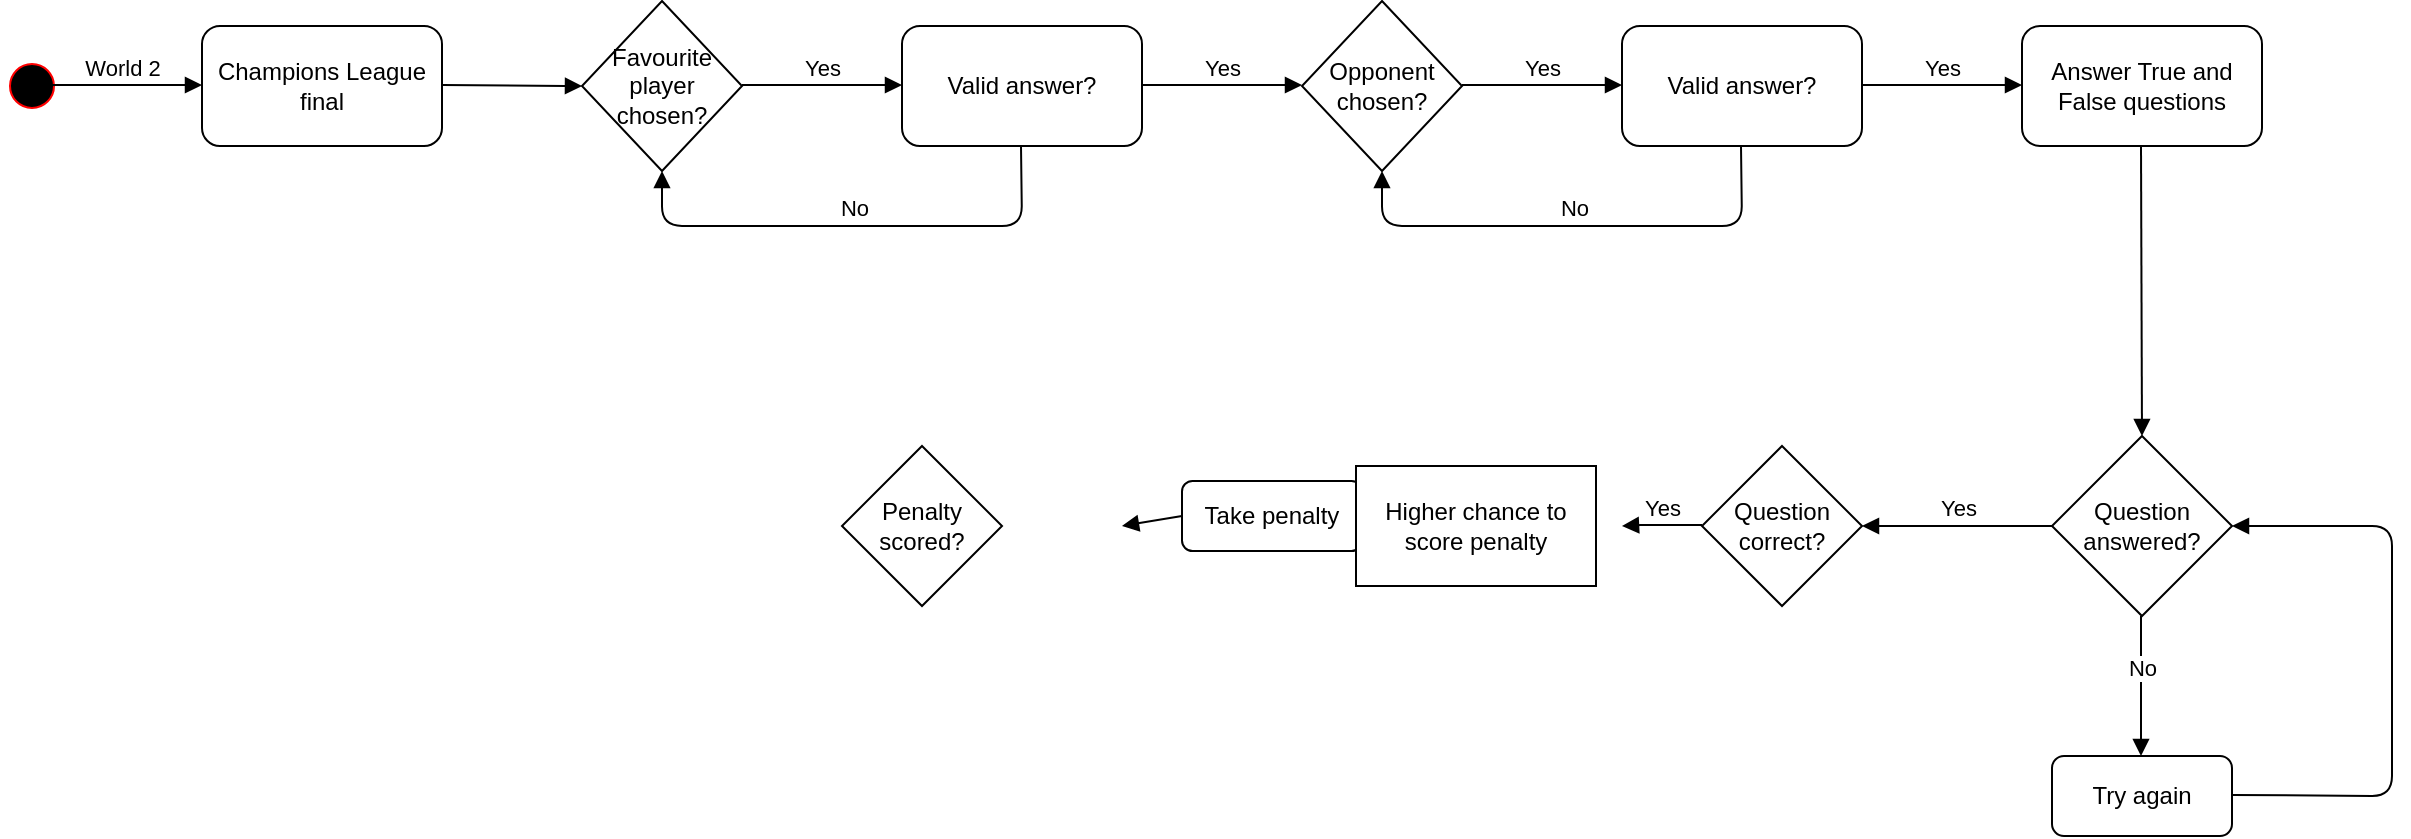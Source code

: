 <mxfile version="14.4.3" type="github"><diagram id="8luDifJgrYdAkf5meUPo" name="Page-1"><mxGraphModel dx="868" dy="450" grid="1" gridSize="10" guides="1" tooltips="1" connect="1" arrows="1" fold="1" page="1" pageScale="1" pageWidth="827" pageHeight="1169" math="0" shadow="0"><root><mxCell id="0"/><mxCell id="1" parent="0"/><mxCell id="8uMzrMITy1PKo86j0_5z-1" value="" style="ellipse;html=1;shape=startState;fillColor=#000000;strokeColor=#ff0000;" vertex="1" parent="1"><mxGeometry x="30" y="80" width="30" height="30" as="geometry"/></mxCell><mxCell id="8uMzrMITy1PKo86j0_5z-6" value="World 2" style="html=1;verticalAlign=bottom;endArrow=block;" edge="1" parent="1"><mxGeometry width="80" relative="1" as="geometry"><mxPoint x="50" y="94.5" as="sourcePoint"/><mxPoint x="130" y="94.5" as="targetPoint"/></mxGeometry></mxCell><mxCell id="8uMzrMITy1PKo86j0_5z-7" value="Champions League final" style="rounded=1;whiteSpace=wrap;html=1;" vertex="1" parent="1"><mxGeometry x="130" y="65" width="120" height="60" as="geometry"/></mxCell><mxCell id="8uMzrMITy1PKo86j0_5z-9" value="Favourite player chosen?" style="rhombus;whiteSpace=wrap;html=1;" vertex="1" parent="1"><mxGeometry x="320" y="52.5" width="80" height="85" as="geometry"/></mxCell><mxCell id="8uMzrMITy1PKo86j0_5z-11" value="" style="html=1;verticalAlign=bottom;endArrow=block;" edge="1" parent="1"><mxGeometry width="80" relative="1" as="geometry"><mxPoint x="250" y="94.5" as="sourcePoint"/><mxPoint x="320" y="95" as="targetPoint"/></mxGeometry></mxCell><mxCell id="8uMzrMITy1PKo86j0_5z-12" value="Yes" style="html=1;verticalAlign=bottom;endArrow=block;" edge="1" parent="1"><mxGeometry width="80" relative="1" as="geometry"><mxPoint x="400" y="94.5" as="sourcePoint"/><mxPoint x="480" y="94.5" as="targetPoint"/></mxGeometry></mxCell><mxCell id="8uMzrMITy1PKo86j0_5z-13" value="Valid answer?" style="rounded=1;whiteSpace=wrap;html=1;" vertex="1" parent="1"><mxGeometry x="480" y="65" width="120" height="60" as="geometry"/></mxCell><mxCell id="8uMzrMITy1PKo86j0_5z-14" value="No" style="html=1;verticalAlign=bottom;endArrow=block;entryX=0.5;entryY=1;entryDx=0;entryDy=0;" edge="1" parent="1" target="8uMzrMITy1PKo86j0_5z-9"><mxGeometry width="80" relative="1" as="geometry"><mxPoint x="539.5" y="125" as="sourcePoint"/><mxPoint x="360" y="165" as="targetPoint"/><Array as="points"><mxPoint x="540" y="165"/><mxPoint x="360" y="165"/></Array></mxGeometry></mxCell><mxCell id="8uMzrMITy1PKo86j0_5z-15" value="Yes" style="html=1;verticalAlign=bottom;endArrow=block;" edge="1" parent="1"><mxGeometry width="80" relative="1" as="geometry"><mxPoint x="600" y="94.5" as="sourcePoint"/><mxPoint x="680" y="94.5" as="targetPoint"/></mxGeometry></mxCell><mxCell id="8uMzrMITy1PKo86j0_5z-16" value="Opponent chosen?" style="rhombus;whiteSpace=wrap;html=1;" vertex="1" parent="1"><mxGeometry x="680" y="52.5" width="80" height="85" as="geometry"/></mxCell><mxCell id="8uMzrMITy1PKo86j0_5z-17" value="Yes" style="html=1;verticalAlign=bottom;endArrow=block;" edge="1" parent="1"><mxGeometry width="80" relative="1" as="geometry"><mxPoint x="760" y="94.5" as="sourcePoint"/><mxPoint x="840" y="94.5" as="targetPoint"/></mxGeometry></mxCell><mxCell id="8uMzrMITy1PKo86j0_5z-18" value="Valid answer?" style="rounded=1;whiteSpace=wrap;html=1;" vertex="1" parent="1"><mxGeometry x="840" y="65" width="120" height="60" as="geometry"/></mxCell><mxCell id="8uMzrMITy1PKo86j0_5z-19" value="No" style="html=1;verticalAlign=bottom;endArrow=block;entryX=0.5;entryY=1;entryDx=0;entryDy=0;" edge="1" target="8uMzrMITy1PKo86j0_5z-16" parent="1"><mxGeometry width="80" relative="1" as="geometry"><mxPoint x="899.5" y="125" as="sourcePoint"/><mxPoint x="720" y="165" as="targetPoint"/><Array as="points"><mxPoint x="900" y="165"/><mxPoint x="720" y="165"/></Array></mxGeometry></mxCell><mxCell id="8uMzrMITy1PKo86j0_5z-20" value="Yes" style="html=1;verticalAlign=bottom;endArrow=block;" edge="1" parent="1"><mxGeometry width="80" relative="1" as="geometry"><mxPoint x="960" y="94.5" as="sourcePoint"/><mxPoint x="1040" y="94.5" as="targetPoint"/></mxGeometry></mxCell><mxCell id="8uMzrMITy1PKo86j0_5z-21" value="Answer True and False questions" style="rounded=1;whiteSpace=wrap;html=1;" vertex="1" parent="1"><mxGeometry x="1040" y="65" width="120" height="60" as="geometry"/></mxCell><mxCell id="8uMzrMITy1PKo86j0_5z-23" value="" style="html=1;verticalAlign=bottom;endArrow=block;entryX=0.5;entryY=0;entryDx=0;entryDy=0;" edge="1" parent="1" target="8uMzrMITy1PKo86j0_5z-24"><mxGeometry width="80" relative="1" as="geometry"><mxPoint x="1099.5" y="125" as="sourcePoint"/><mxPoint x="1100" y="240" as="targetPoint"/></mxGeometry></mxCell><mxCell id="8uMzrMITy1PKo86j0_5z-24" value="Question answered?" style="rhombus;whiteSpace=wrap;html=1;" vertex="1" parent="1"><mxGeometry x="1055" y="270" width="90" height="90" as="geometry"/></mxCell><mxCell id="8uMzrMITy1PKo86j0_5z-25" value="No" style="html=1;verticalAlign=bottom;endArrow=block;" edge="1" parent="1"><mxGeometry width="80" relative="1" as="geometry"><mxPoint x="1099.5" y="360" as="sourcePoint"/><mxPoint x="1099.5" y="430" as="targetPoint"/></mxGeometry></mxCell><mxCell id="8uMzrMITy1PKo86j0_5z-26" value="Try again" style="rounded=1;whiteSpace=wrap;html=1;" vertex="1" parent="1"><mxGeometry x="1055" y="430" width="90" height="40" as="geometry"/></mxCell><mxCell id="8uMzrMITy1PKo86j0_5z-27" value="" style="html=1;verticalAlign=bottom;endArrow=block;entryX=1;entryY=0.5;entryDx=0;entryDy=0;" edge="1" parent="1" target="8uMzrMITy1PKo86j0_5z-24"><mxGeometry width="80" relative="1" as="geometry"><mxPoint x="1145" y="449.5" as="sourcePoint"/><mxPoint x="1150" y="360" as="targetPoint"/><Array as="points"><mxPoint x="1225" y="450"/><mxPoint x="1225" y="315"/></Array></mxGeometry></mxCell><mxCell id="8uMzrMITy1PKo86j0_5z-28" value="Yes" style="html=1;verticalAlign=bottom;endArrow=block;exitX=0;exitY=0.5;exitDx=0;exitDy=0;" edge="1" parent="1" source="8uMzrMITy1PKo86j0_5z-24"><mxGeometry width="80" relative="1" as="geometry"><mxPoint x="950" y="310" as="sourcePoint"/><mxPoint x="960" y="315" as="targetPoint"/></mxGeometry></mxCell><mxCell id="8uMzrMITy1PKo86j0_5z-29" value="Question correct?" style="rhombus;whiteSpace=wrap;html=1;" vertex="1" parent="1"><mxGeometry x="880" y="275" width="80" height="80" as="geometry"/></mxCell><mxCell id="8uMzrMITy1PKo86j0_5z-30" value="Penalty scored?" style="rhombus;whiteSpace=wrap;html=1;" vertex="1" parent="1"><mxGeometry x="450" y="275" width="80" height="80" as="geometry"/></mxCell><mxCell id="8uMzrMITy1PKo86j0_5z-32" value="Take penalty" style="rounded=1;whiteSpace=wrap;html=1;" vertex="1" parent="1"><mxGeometry x="620" y="292.5" width="90" height="35" as="geometry"/></mxCell><mxCell id="8uMzrMITy1PKo86j0_5z-33" value="" style="html=1;verticalAlign=bottom;endArrow=block;exitX=0;exitY=0.5;exitDx=0;exitDy=0;" edge="1" parent="1" source="8uMzrMITy1PKo86j0_5z-32"><mxGeometry x="-0.429" y="10" width="80" relative="1" as="geometry"><mxPoint x="720" y="314.5" as="sourcePoint"/><mxPoint x="590" y="315" as="targetPoint"/><mxPoint as="offset"/></mxGeometry></mxCell><mxCell id="8uMzrMITy1PKo86j0_5z-36" value="Yes" style="html=1;verticalAlign=bottom;endArrow=block;" edge="1" parent="1"><mxGeometry width="80" relative="1" as="geometry"><mxPoint x="880" y="314.5" as="sourcePoint"/><mxPoint x="840" y="315" as="targetPoint"/><Array as="points"><mxPoint x="850" y="314.5"/></Array></mxGeometry></mxCell><mxCell id="8uMzrMITy1PKo86j0_5z-38" value="Higher chance to score penalty" style="rounded=0;whiteSpace=wrap;html=1;" vertex="1" parent="1"><mxGeometry x="707" y="285" width="120" height="60" as="geometry"/></mxCell></root></mxGraphModel></diagram></mxfile>